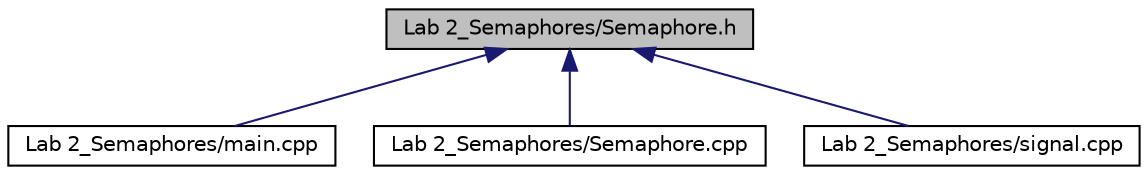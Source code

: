 digraph "Lab 2_Semaphores/Semaphore.h"
{
 // LATEX_PDF_SIZE
  edge [fontname="Helvetica",fontsize="10",labelfontname="Helvetica",labelfontsize="10"];
  node [fontname="Helvetica",fontsize="10",shape=record];
  Node1 [label="Lab 2_Semaphores/Semaphore.h",height=0.2,width=0.4,color="black", fillcolor="grey75", style="filled", fontcolor="black",tooltip=" "];
  Node1 -> Node2 [dir="back",color="midnightblue",fontsize="10",style="solid",fontname="Helvetica"];
  Node2 [label="Lab 2_Semaphores/main.cpp",height=0.2,width=0.4,color="black", fillcolor="white", style="filled",URL="$_lab_012___semaphores_2main_8cpp.html",tooltip=" "];
  Node1 -> Node3 [dir="back",color="midnightblue",fontsize="10",style="solid",fontname="Helvetica"];
  Node3 [label="Lab 2_Semaphores/Semaphore.cpp",height=0.2,width=0.4,color="black", fillcolor="white", style="filled",URL="$_lab_012___semaphores_2_semaphore_8cpp.html",tooltip=" "];
  Node1 -> Node4 [dir="back",color="midnightblue",fontsize="10",style="solid",fontname="Helvetica"];
  Node4 [label="Lab 2_Semaphores/signal.cpp",height=0.2,width=0.4,color="black", fillcolor="white", style="filled",URL="$signal_8cpp.html",tooltip=" "];
}
